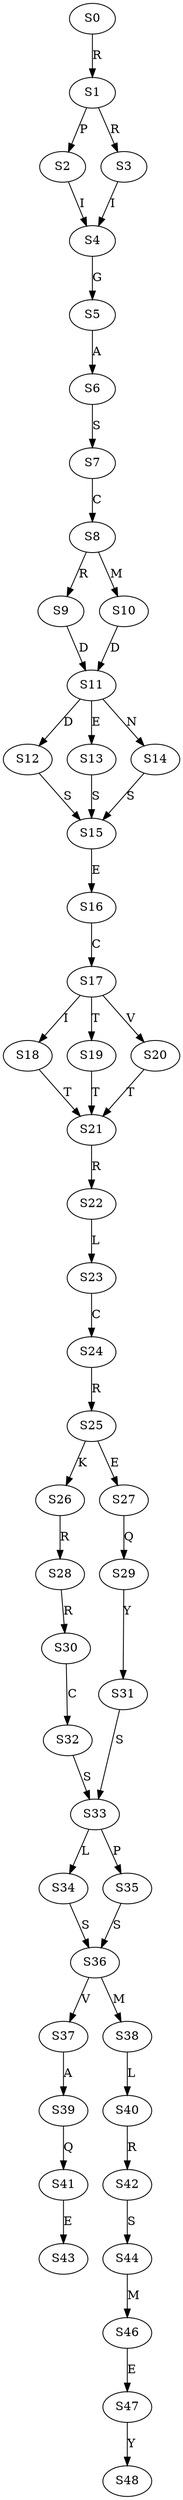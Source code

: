 strict digraph  {
	S0 -> S1 [ label = R ];
	S1 -> S2 [ label = P ];
	S1 -> S3 [ label = R ];
	S2 -> S4 [ label = I ];
	S3 -> S4 [ label = I ];
	S4 -> S5 [ label = G ];
	S5 -> S6 [ label = A ];
	S6 -> S7 [ label = S ];
	S7 -> S8 [ label = C ];
	S8 -> S9 [ label = R ];
	S8 -> S10 [ label = M ];
	S9 -> S11 [ label = D ];
	S10 -> S11 [ label = D ];
	S11 -> S12 [ label = D ];
	S11 -> S13 [ label = E ];
	S11 -> S14 [ label = N ];
	S12 -> S15 [ label = S ];
	S13 -> S15 [ label = S ];
	S14 -> S15 [ label = S ];
	S15 -> S16 [ label = E ];
	S16 -> S17 [ label = C ];
	S17 -> S18 [ label = I ];
	S17 -> S19 [ label = T ];
	S17 -> S20 [ label = V ];
	S18 -> S21 [ label = T ];
	S19 -> S21 [ label = T ];
	S20 -> S21 [ label = T ];
	S21 -> S22 [ label = R ];
	S22 -> S23 [ label = L ];
	S23 -> S24 [ label = C ];
	S24 -> S25 [ label = R ];
	S25 -> S26 [ label = K ];
	S25 -> S27 [ label = E ];
	S26 -> S28 [ label = R ];
	S27 -> S29 [ label = Q ];
	S28 -> S30 [ label = R ];
	S29 -> S31 [ label = Y ];
	S30 -> S32 [ label = C ];
	S31 -> S33 [ label = S ];
	S32 -> S33 [ label = S ];
	S33 -> S34 [ label = L ];
	S33 -> S35 [ label = P ];
	S34 -> S36 [ label = S ];
	S35 -> S36 [ label = S ];
	S36 -> S37 [ label = V ];
	S36 -> S38 [ label = M ];
	S37 -> S39 [ label = A ];
	S38 -> S40 [ label = L ];
	S39 -> S41 [ label = Q ];
	S40 -> S42 [ label = R ];
	S41 -> S43 [ label = E ];
	S42 -> S44 [ label = S ];
	S44 -> S46 [ label = M ];
	S46 -> S47 [ label = E ];
	S47 -> S48 [ label = Y ];
}
